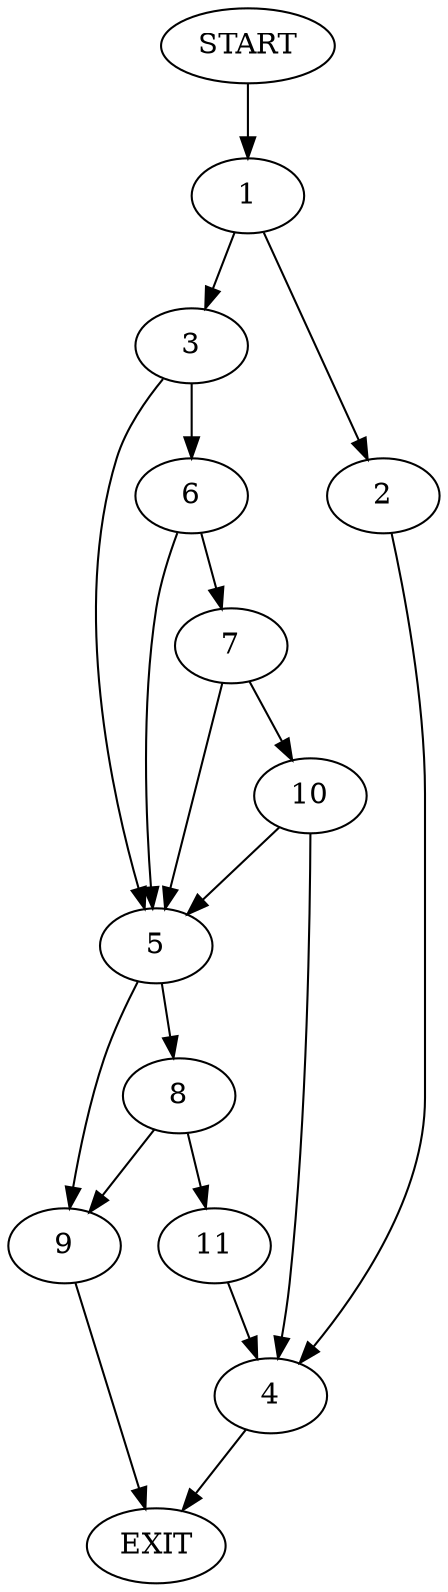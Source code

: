 digraph {
0 [label="START"]
12 [label="EXIT"]
0 -> 1
1 -> 2
1 -> 3
2 -> 4
3 -> 5
3 -> 6
4 -> 12
6 -> 5
6 -> 7
5 -> 8
5 -> 9
7 -> 5
7 -> 10
10 -> 5
10 -> 4
8 -> 11
8 -> 9
9 -> 12
11 -> 4
}
